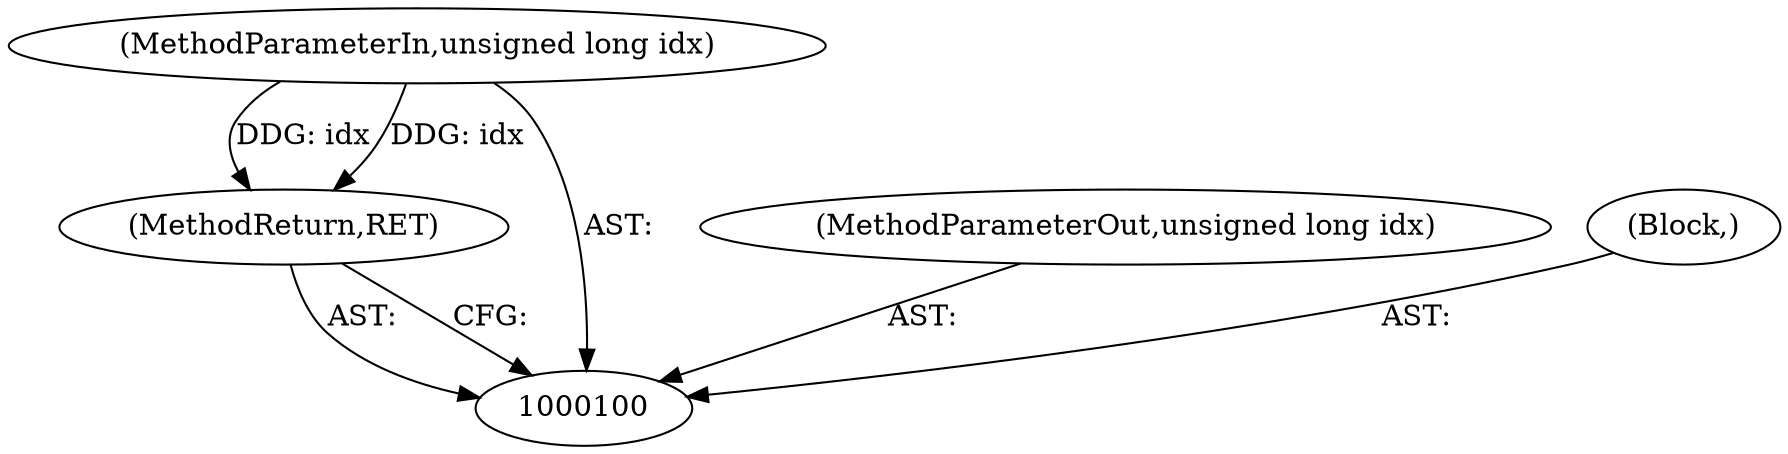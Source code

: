 digraph "0_Android_04839626ed859623901ebd3a5fd483982186b59d_58" {
"1000103" [label="(MethodReturn,RET)"];
"1000101" [label="(MethodParameterIn,unsigned long idx)"];
"1000108" [label="(MethodParameterOut,unsigned long idx)"];
"1000102" [label="(Block,)"];
"1000103" -> "1000100"  [label="AST: "];
"1000103" -> "1000100"  [label="CFG: "];
"1000101" -> "1000103"  [label="DDG: idx"];
"1000101" -> "1000100"  [label="AST: "];
"1000101" -> "1000103"  [label="DDG: idx"];
"1000108" -> "1000100"  [label="AST: "];
"1000102" -> "1000100"  [label="AST: "];
}
